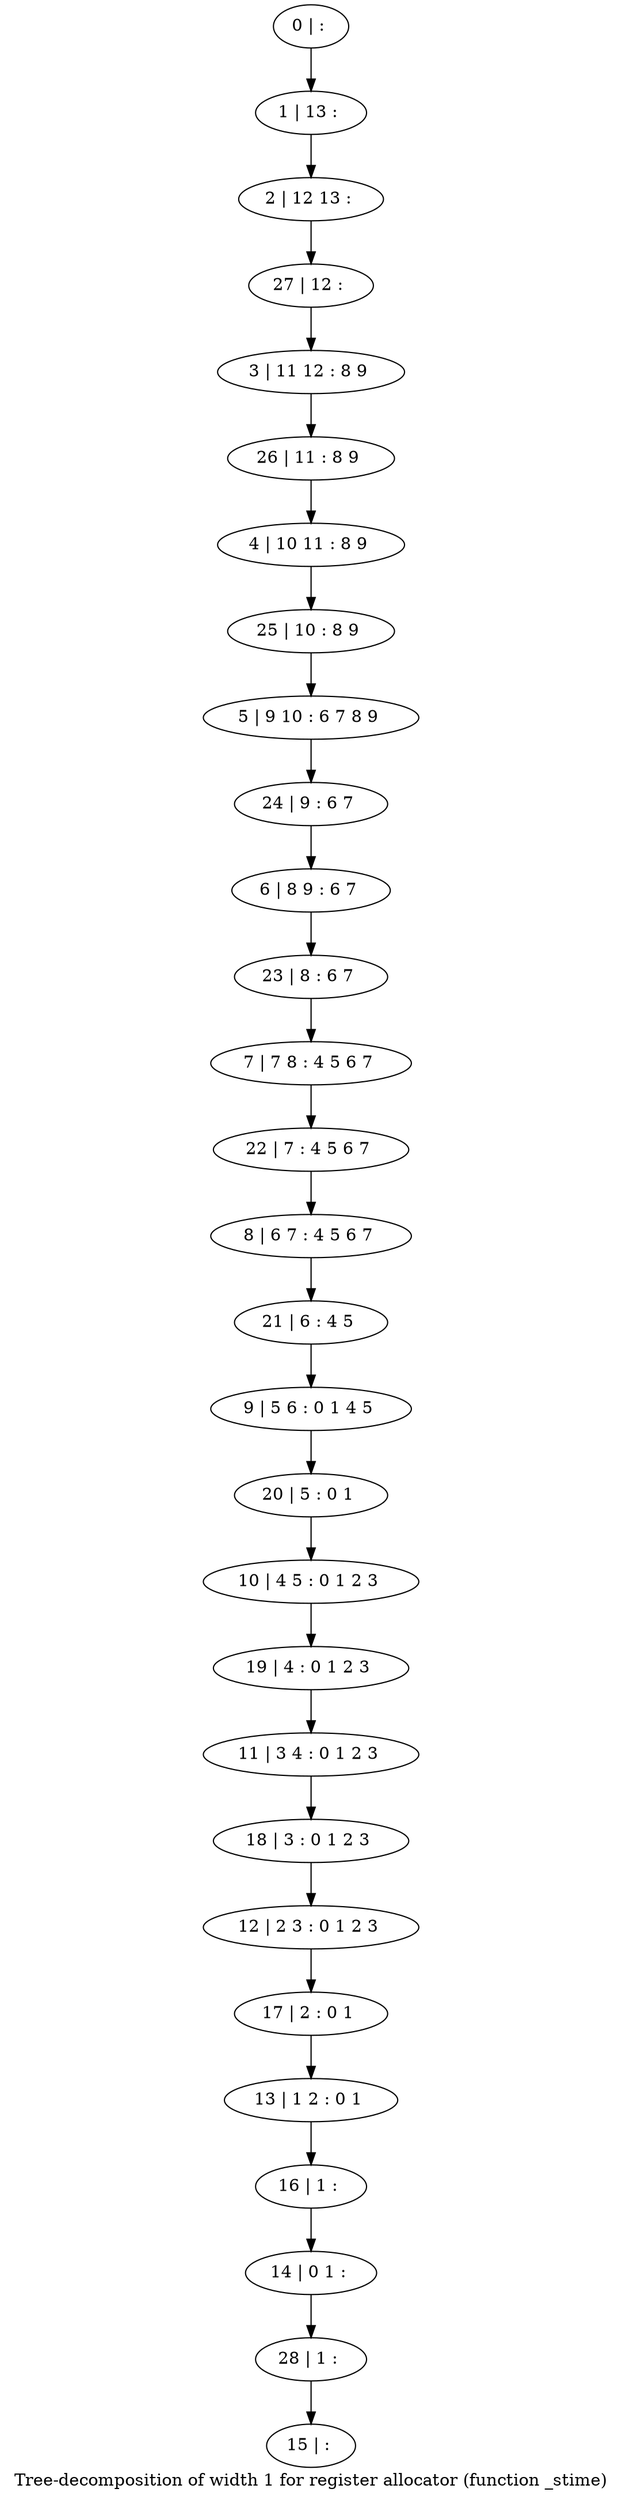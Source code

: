 digraph G {
graph [label="Tree-decomposition of width 1 for register allocator (function _stime)"]
0[label="0 | : "];
1[label="1 | 13 : "];
2[label="2 | 12 13 : "];
3[label="3 | 11 12 : 8 9 "];
4[label="4 | 10 11 : 8 9 "];
5[label="5 | 9 10 : 6 7 8 9 "];
6[label="6 | 8 9 : 6 7 "];
7[label="7 | 7 8 : 4 5 6 7 "];
8[label="8 | 6 7 : 4 5 6 7 "];
9[label="9 | 5 6 : 0 1 4 5 "];
10[label="10 | 4 5 : 0 1 2 3 "];
11[label="11 | 3 4 : 0 1 2 3 "];
12[label="12 | 2 3 : 0 1 2 3 "];
13[label="13 | 1 2 : 0 1 "];
14[label="14 | 0 1 : "];
15[label="15 | : "];
16[label="16 | 1 : "];
17[label="17 | 2 : 0 1 "];
18[label="18 | 3 : 0 1 2 3 "];
19[label="19 | 4 : 0 1 2 3 "];
20[label="20 | 5 : 0 1 "];
21[label="21 | 6 : 4 5 "];
22[label="22 | 7 : 4 5 6 7 "];
23[label="23 | 8 : 6 7 "];
24[label="24 | 9 : 6 7 "];
25[label="25 | 10 : 8 9 "];
26[label="26 | 11 : 8 9 "];
27[label="27 | 12 : "];
28[label="28 | 1 : "];
0->1 ;
1->2 ;
16->14 ;
13->16 ;
17->13 ;
12->17 ;
18->12 ;
11->18 ;
19->11 ;
10->19 ;
20->10 ;
9->20 ;
21->9 ;
8->21 ;
22->8 ;
7->22 ;
23->7 ;
6->23 ;
24->6 ;
5->24 ;
25->5 ;
4->25 ;
26->4 ;
3->26 ;
27->3 ;
2->27 ;
28->15 ;
14->28 ;
}
